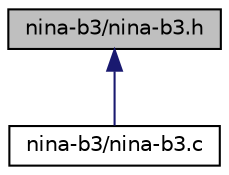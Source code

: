 digraph "nina-b3/nina-b3.h"
{
  edge [fontname="Helvetica",fontsize="10",labelfontname="Helvetica",labelfontsize="10"];
  node [fontname="Helvetica",fontsize="10",shape=record];
  Node1 [label="nina-b3/nina-b3.h",height=0.2,width=0.4,color="black", fillcolor="grey75", style="filled", fontcolor="black"];
  Node1 -> Node2 [dir="back",color="midnightblue",fontsize="10",style="solid",fontname="Helvetica"];
  Node2 [label="nina-b3/nina-b3.c",height=0.2,width=0.4,color="black", fillcolor="white", style="filled",URL="$nina-b3_8c.html",tooltip="BLE Driver funcs. "];
}

